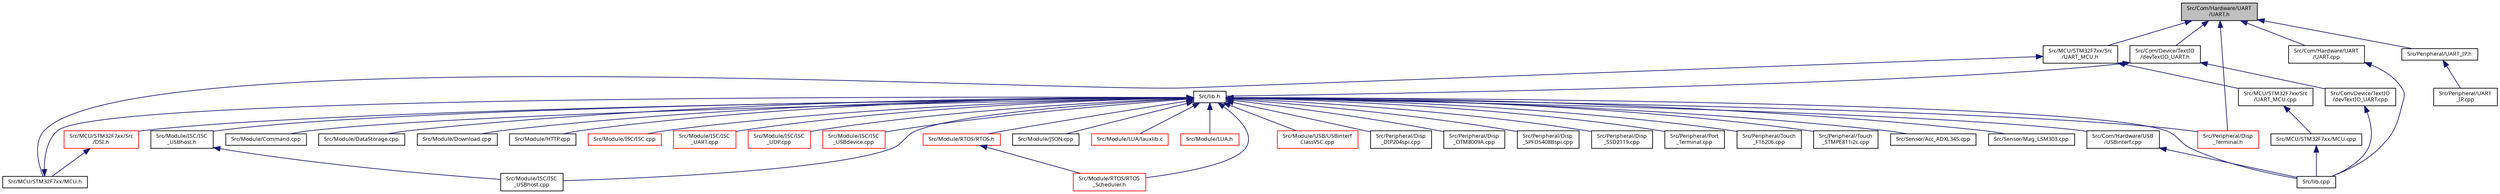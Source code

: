 digraph "Src/Com/Hardware/UART/UART.h"
{
  edge [fontname="Sans",fontsize="8",labelfontname="Sans",labelfontsize="8"];
  node [fontname="Sans",fontsize="8",shape=record];
  Node1 [label="Src/Com/Hardware/UART\l/UART.h",height=0.2,width=0.4,color="black", fillcolor="grey75", style="filled", fontcolor="black"];
  Node1 -> Node2 [dir="back",color="midnightblue",fontsize="8",style="solid",fontname="Sans"];
  Node2 [label="Src/Com/Device/TextIO\l/devTextIO_UART.h",height=0.2,width=0.4,color="black", fillcolor="white", style="filled",URL="$dev_text_i_o___u_a_r_t_8h.html"];
  Node2 -> Node3 [dir="back",color="midnightblue",fontsize="8",style="solid",fontname="Sans"];
  Node3 [label="Src/lib.h",height=0.2,width=0.4,color="black", fillcolor="white", style="filled",URL="$lib_8h.html",tooltip="Library main include file. "];
  Node3 -> Node4 [dir="back",color="midnightblue",fontsize="8",style="solid",fontname="Sans"];
  Node4 [label="Src/lib.cpp",height=0.2,width=0.4,color="black", fillcolor="white", style="filled",URL="$lib_8cpp.html",tooltip="Summary of complete library code. "];
  Node3 -> Node5 [dir="back",color="midnightblue",fontsize="8",style="solid",fontname="Sans"];
  Node5 [label="Src/Com/Hardware/USB\l/USBinterf.cpp",height=0.2,width=0.4,color="black", fillcolor="white", style="filled",URL="$_u_s_binterf_8cpp.html"];
  Node5 -> Node4 [dir="back",color="midnightblue",fontsize="8",style="solid",fontname="Sans"];
  Node3 -> Node6 [dir="back",color="midnightblue",fontsize="8",style="solid",fontname="Sans"];
  Node6 [label="Src/MCU/STM32F7xx/Src\l/DSI.h",height=0.2,width=0.4,color="red", fillcolor="white", style="filled",URL="$_d_s_i_8h.html"];
  Node6 -> Node7 [dir="back",color="midnightblue",fontsize="8",style="solid",fontname="Sans"];
  Node7 [label="Src/MCU/STM32F7xx/MCU.h",height=0.2,width=0.4,color="black", fillcolor="white", style="filled",URL="$_m_c_u_8h_source.html"];
  Node7 -> Node3 [dir="back",color="midnightblue",fontsize="8",style="solid",fontname="Sans"];
  Node3 -> Node8 [dir="back",color="midnightblue",fontsize="8",style="solid",fontname="Sans"];
  Node8 [label="Src/Module/Command.cpp",height=0.2,width=0.4,color="black", fillcolor="white", style="filled",URL="$_command_8cpp.html"];
  Node3 -> Node9 [dir="back",color="midnightblue",fontsize="8",style="solid",fontname="Sans"];
  Node9 [label="Src/Module/DataStorage.cpp",height=0.2,width=0.4,color="black", fillcolor="white", style="filled",URL="$_data_storage_8cpp_source.html"];
  Node3 -> Node10 [dir="back",color="midnightblue",fontsize="8",style="solid",fontname="Sans"];
  Node10 [label="Src/Module/Download.cpp",height=0.2,width=0.4,color="black", fillcolor="white", style="filled",URL="$_download_8cpp.html"];
  Node3 -> Node11 [dir="back",color="midnightblue",fontsize="8",style="solid",fontname="Sans"];
  Node11 [label="Src/Module/HTTP.cpp",height=0.2,width=0.4,color="black", fillcolor="white", style="filled",URL="$_h_t_t_p_8cpp.html"];
  Node3 -> Node12 [dir="back",color="midnightblue",fontsize="8",style="solid",fontname="Sans"];
  Node12 [label="Src/Module/ISC/ISC.cpp",height=0.2,width=0.4,color="red", fillcolor="white", style="filled",URL="$_i_s_c_2_i_s_c_8cpp_source.html"];
  Node3 -> Node13 [dir="back",color="midnightblue",fontsize="8",style="solid",fontname="Sans"];
  Node13 [label="Src/Module/ISC/ISC\l_UART.cpp",height=0.2,width=0.4,color="red", fillcolor="white", style="filled",URL="$_i_s_c___u_a_r_t_8cpp_source.html"];
  Node3 -> Node14 [dir="back",color="midnightblue",fontsize="8",style="solid",fontname="Sans"];
  Node14 [label="Src/Module/ISC/ISC\l_UDP.cpp",height=0.2,width=0.4,color="red", fillcolor="white", style="filled",URL="$_i_s_c___u_d_p_8cpp_source.html"];
  Node3 -> Node15 [dir="back",color="midnightblue",fontsize="8",style="solid",fontname="Sans"];
  Node15 [label="Src/Module/ISC/ISC\l_USBdevice.cpp",height=0.2,width=0.4,color="red", fillcolor="white", style="filled",URL="$_i_s_c___u_s_bdevice_8cpp_source.html"];
  Node3 -> Node16 [dir="back",color="midnightblue",fontsize="8",style="solid",fontname="Sans"];
  Node16 [label="Src/Module/ISC/ISC\l_USBhost.cpp",height=0.2,width=0.4,color="black", fillcolor="white", style="filled",URL="$_i_s_c___u_s_bhost_8cpp.html"];
  Node3 -> Node17 [dir="back",color="midnightblue",fontsize="8",style="solid",fontname="Sans"];
  Node17 [label="Src/Module/ISC/ISC\l_USBhost.h",height=0.2,width=0.4,color="black", fillcolor="white", style="filled",URL="$_i_s_c___u_s_bhost_8h_source.html"];
  Node17 -> Node16 [dir="back",color="midnightblue",fontsize="8",style="solid",fontname="Sans"];
  Node3 -> Node18 [dir="back",color="midnightblue",fontsize="8",style="solid",fontname="Sans"];
  Node18 [label="Src/Module/JSON.cpp",height=0.2,width=0.4,color="black", fillcolor="white", style="filled",URL="$_j_s_o_n_8cpp_source.html"];
  Node3 -> Node19 [dir="back",color="midnightblue",fontsize="8",style="solid",fontname="Sans"];
  Node19 [label="Src/Module/LUA/lauxlib.c",height=0.2,width=0.4,color="red", fillcolor="white", style="filled",URL="$lauxlib_8c_source.html"];
  Node3 -> Node20 [dir="back",color="midnightblue",fontsize="8",style="solid",fontname="Sans"];
  Node20 [label="Src/Module/LUA.h",height=0.2,width=0.4,color="red", fillcolor="white", style="filled",URL="$lua_8h_source.html"];
  Node3 -> Node21 [dir="back",color="midnightblue",fontsize="8",style="solid",fontname="Sans"];
  Node21 [label="Src/Module/RTOS/RTOS.h",height=0.2,width=0.4,color="red", fillcolor="white", style="filled",URL="$_r_t_o_s_2_r_t_o_s_8h.html"];
  Node21 -> Node22 [dir="back",color="midnightblue",fontsize="8",style="solid",fontname="Sans"];
  Node22 [label="Src/Module/RTOS/RTOS\l_Scheduler.h",height=0.2,width=0.4,color="red", fillcolor="white", style="filled",URL="$_r_t_o_s___scheduler_8h.html"];
  Node3 -> Node22 [dir="back",color="midnightblue",fontsize="8",style="solid",fontname="Sans"];
  Node3 -> Node23 [dir="back",color="midnightblue",fontsize="8",style="solid",fontname="Sans"];
  Node23 [label="Src/Module/USB/USBinterf\lClassVSC.cpp",height=0.2,width=0.4,color="red", fillcolor="white", style="filled",URL="$_u_s_binterf_class_v_s_c_8cpp.html"];
  Node3 -> Node24 [dir="back",color="midnightblue",fontsize="8",style="solid",fontname="Sans"];
  Node24 [label="Src/Peripheral/Disp\l_DIP204spi.cpp",height=0.2,width=0.4,color="black", fillcolor="white", style="filled",URL="$_disp___d_i_p204spi_8cpp.html"];
  Node3 -> Node25 [dir="back",color="midnightblue",fontsize="8",style="solid",fontname="Sans"];
  Node25 [label="Src/Peripheral/Disp\l_OTM8009A.cpp",height=0.2,width=0.4,color="black", fillcolor="white", style="filled",URL="$_disp___o_t_m8009_a_8cpp.html"];
  Node3 -> Node26 [dir="back",color="midnightblue",fontsize="8",style="solid",fontname="Sans"];
  Node26 [label="Src/Peripheral/Disp\l_SPFD5408Bspi.cpp",height=0.2,width=0.4,color="black", fillcolor="white", style="filled",URL="$_disp___s_p_f_d5408_bspi_8cpp.html"];
  Node3 -> Node27 [dir="back",color="midnightblue",fontsize="8",style="solid",fontname="Sans"];
  Node27 [label="Src/Peripheral/Disp\l_SSD2119.cpp",height=0.2,width=0.4,color="black", fillcolor="white", style="filled",URL="$_disp___s_s_d2119_8cpp.html"];
  Node3 -> Node28 [dir="back",color="midnightblue",fontsize="8",style="solid",fontname="Sans"];
  Node28 [label="Src/Peripheral/Disp\l_Terminal.h",height=0.2,width=0.4,color="red", fillcolor="white", style="filled",URL="$_disp___terminal_8h.html"];
  Node3 -> Node29 [dir="back",color="midnightblue",fontsize="8",style="solid",fontname="Sans"];
  Node29 [label="Src/Peripheral/Port\l_Terminal.cpp",height=0.2,width=0.4,color="black", fillcolor="white", style="filled",URL="$_port___terminal_8cpp.html"];
  Node3 -> Node30 [dir="back",color="midnightblue",fontsize="8",style="solid",fontname="Sans"];
  Node30 [label="Src/Peripheral/Touch\l_FT6206.cpp",height=0.2,width=0.4,color="black", fillcolor="white", style="filled",URL="$_touch___f_t6206_8cpp.html"];
  Node3 -> Node31 [dir="back",color="midnightblue",fontsize="8",style="solid",fontname="Sans"];
  Node31 [label="Src/Peripheral/Touch\l_STMPE811i2c.cpp",height=0.2,width=0.4,color="black", fillcolor="white", style="filled",URL="$_touch___s_t_m_p_e811i2c_8cpp.html"];
  Node3 -> Node32 [dir="back",color="midnightblue",fontsize="8",style="solid",fontname="Sans"];
  Node32 [label="Src/Sensor/Acc_ADXL345.cpp",height=0.2,width=0.4,color="black", fillcolor="white", style="filled",URL="$_acc___a_d_x_l345_8cpp.html"];
  Node3 -> Node33 [dir="back",color="midnightblue",fontsize="8",style="solid",fontname="Sans"];
  Node33 [label="Src/Sensor/Mag_LSM303.cpp",height=0.2,width=0.4,color="black", fillcolor="white", style="filled",URL="$_mag___l_s_m303_8cpp.html"];
  Node2 -> Node34 [dir="back",color="midnightblue",fontsize="8",style="solid",fontname="Sans"];
  Node34 [label="Src/Com/Device/TextIO\l/devTextIO_UART.cpp",height=0.2,width=0.4,color="black", fillcolor="white", style="filled",URL="$dev_text_i_o___u_a_r_t_8cpp.html"];
  Node34 -> Node4 [dir="back",color="midnightblue",fontsize="8",style="solid",fontname="Sans"];
  Node1 -> Node35 [dir="back",color="midnightblue",fontsize="8",style="solid",fontname="Sans"];
  Node35 [label="Src/Com/Hardware/UART\l/UART.cpp",height=0.2,width=0.4,color="black", fillcolor="white", style="filled",URL="$_u_a_r_t_8cpp.html"];
  Node35 -> Node4 [dir="back",color="midnightblue",fontsize="8",style="solid",fontname="Sans"];
  Node1 -> Node36 [dir="back",color="midnightblue",fontsize="8",style="solid",fontname="Sans"];
  Node36 [label="Src/MCU/STM32F7xx/Src\l/UART_MCU.h",height=0.2,width=0.4,color="black", fillcolor="white", style="filled",URL="$_u_a_r_t___m_c_u_8h.html"];
  Node36 -> Node37 [dir="back",color="midnightblue",fontsize="8",style="solid",fontname="Sans"];
  Node37 [label="Src/MCU/STM32F7xx/Src\l/UART_MCU.cpp",height=0.2,width=0.4,color="black", fillcolor="white", style="filled",URL="$_u_a_r_t___m_c_u_8cpp.html"];
  Node37 -> Node38 [dir="back",color="midnightblue",fontsize="8",style="solid",fontname="Sans"];
  Node38 [label="Src/MCU/STM32F7xx/MCU.cpp",height=0.2,width=0.4,color="black", fillcolor="white", style="filled",URL="$_m_c_u_8cpp_source.html"];
  Node38 -> Node4 [dir="back",color="midnightblue",fontsize="8",style="solid",fontname="Sans"];
  Node36 -> Node7 [dir="back",color="midnightblue",fontsize="8",style="solid",fontname="Sans"];
  Node1 -> Node28 [dir="back",color="midnightblue",fontsize="8",style="solid",fontname="Sans"];
  Node1 -> Node39 [dir="back",color="midnightblue",fontsize="8",style="solid",fontname="Sans"];
  Node39 [label="Src/Peripheral/UART_IP.h",height=0.2,width=0.4,color="black", fillcolor="white", style="filled",URL="$_u_a_r_t___i_p_8h.html"];
  Node39 -> Node40 [dir="back",color="midnightblue",fontsize="8",style="solid",fontname="Sans"];
  Node40 [label="Src/Peripheral/UART\l_IP.cpp",height=0.2,width=0.4,color="black", fillcolor="white", style="filled",URL="$_u_a_r_t___i_p_8cpp.html"];
}
